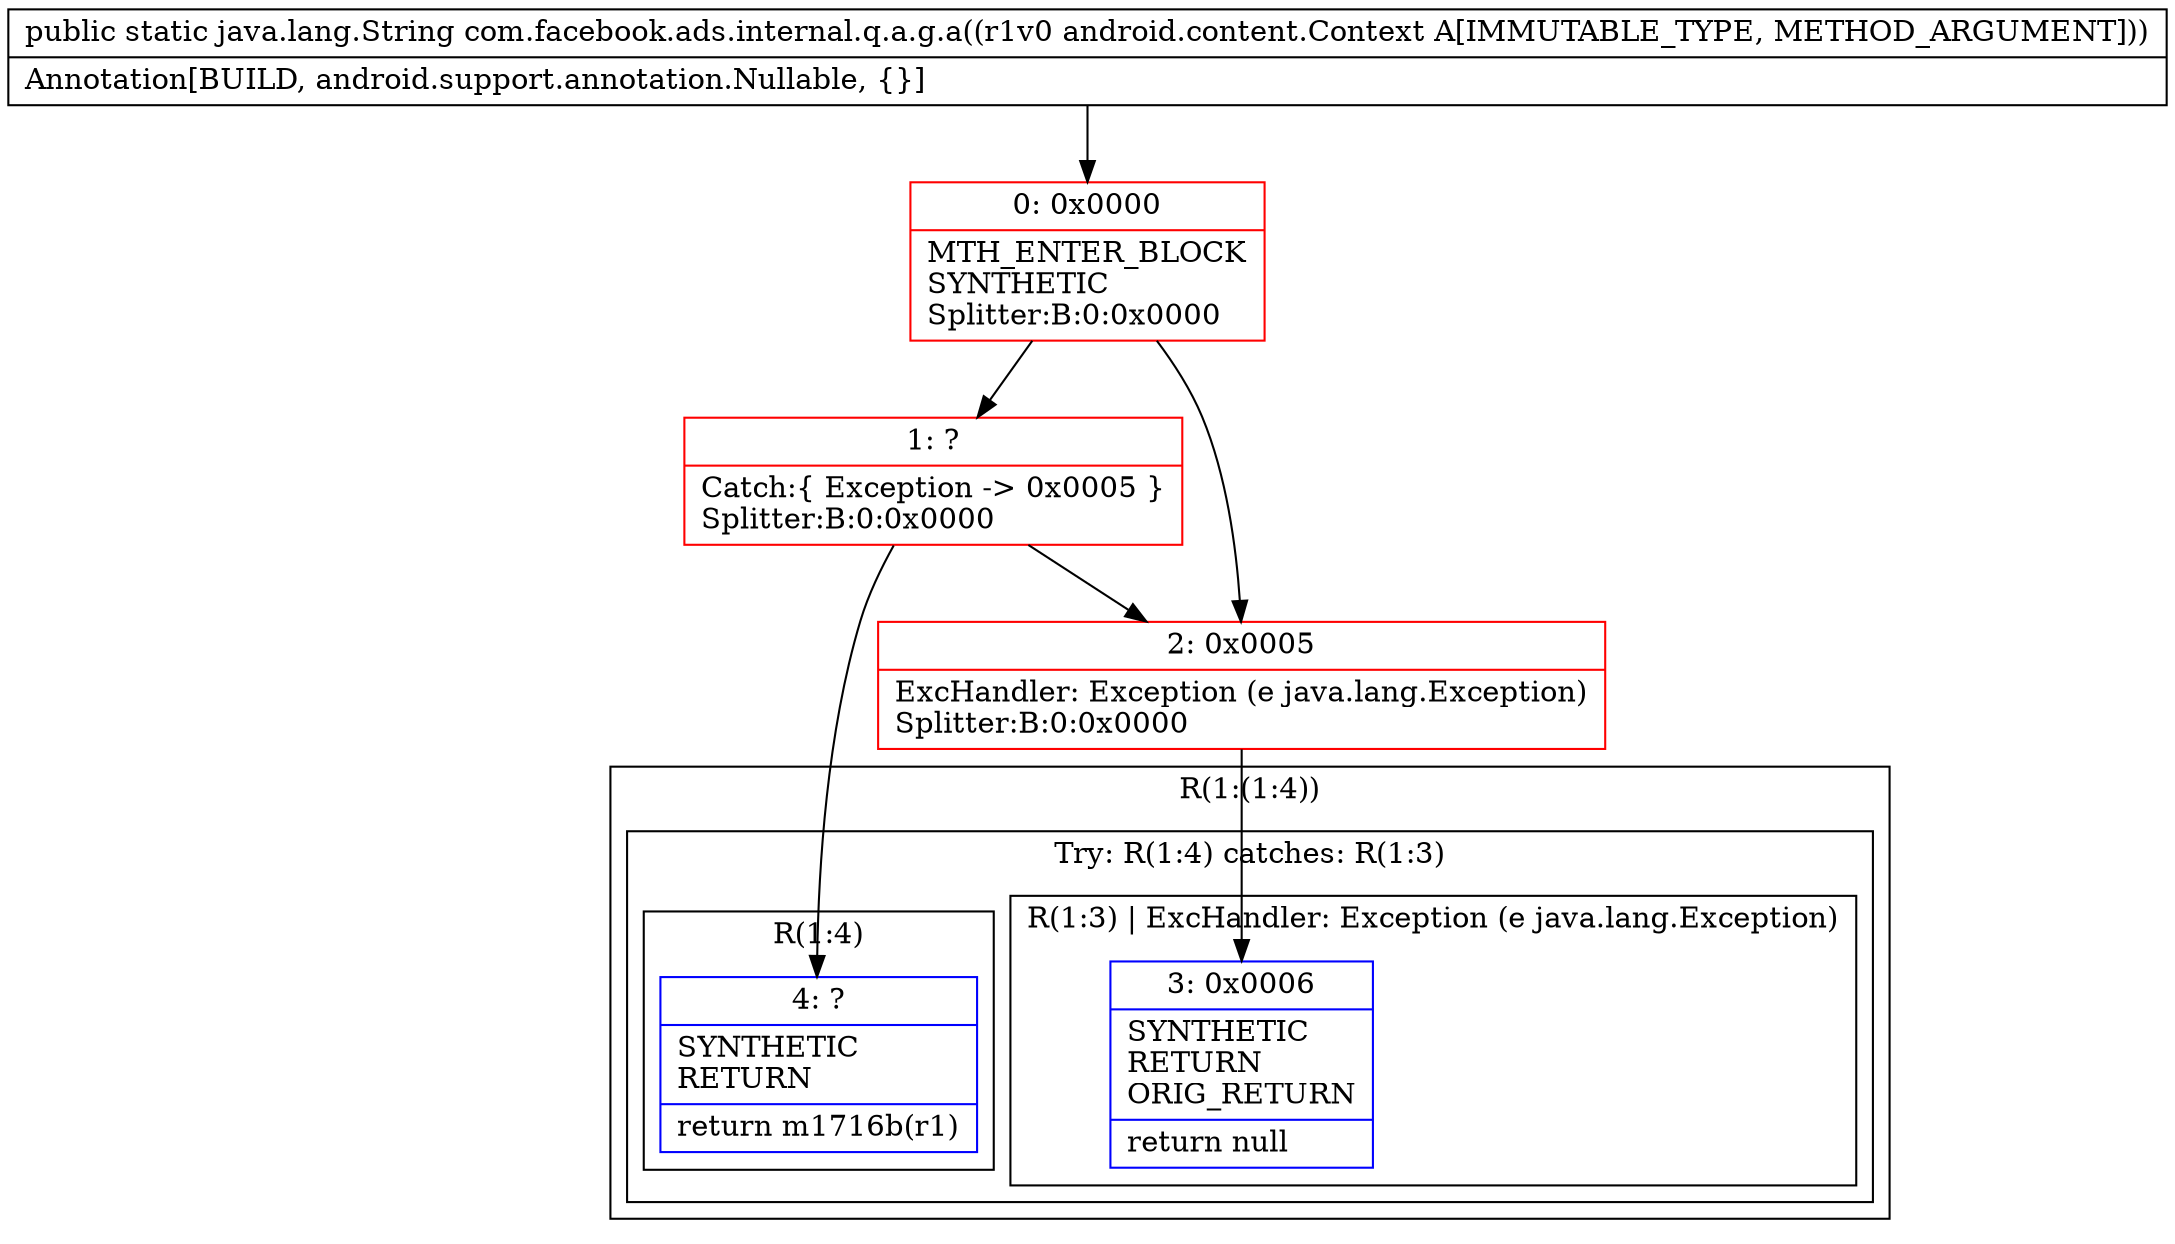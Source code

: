 digraph "CFG forcom.facebook.ads.internal.q.a.g.a(Landroid\/content\/Context;)Ljava\/lang\/String;" {
subgraph cluster_Region_1577468886 {
label = "R(1:(1:4))";
node [shape=record,color=blue];
subgraph cluster_TryCatchRegion_1185282824 {
label = "Try: R(1:4) catches: R(1:3)";
node [shape=record,color=blue];
subgraph cluster_Region_1919886698 {
label = "R(1:4)";
node [shape=record,color=blue];
Node_4 [shape=record,label="{4\:\ ?|SYNTHETIC\lRETURN\l|return m1716b(r1)\l}"];
}
subgraph cluster_Region_1983875065 {
label = "R(1:3) | ExcHandler: Exception (e java.lang.Exception)\l";
node [shape=record,color=blue];
Node_3 [shape=record,label="{3\:\ 0x0006|SYNTHETIC\lRETURN\lORIG_RETURN\l|return null\l}"];
}
}
}
subgraph cluster_Region_1983875065 {
label = "R(1:3) | ExcHandler: Exception (e java.lang.Exception)\l";
node [shape=record,color=blue];
Node_3 [shape=record,label="{3\:\ 0x0006|SYNTHETIC\lRETURN\lORIG_RETURN\l|return null\l}"];
}
Node_0 [shape=record,color=red,label="{0\:\ 0x0000|MTH_ENTER_BLOCK\lSYNTHETIC\lSplitter:B:0:0x0000\l}"];
Node_1 [shape=record,color=red,label="{1\:\ ?|Catch:\{ Exception \-\> 0x0005 \}\lSplitter:B:0:0x0000\l}"];
Node_2 [shape=record,color=red,label="{2\:\ 0x0005|ExcHandler: Exception (e java.lang.Exception)\lSplitter:B:0:0x0000\l}"];
MethodNode[shape=record,label="{public static java.lang.String com.facebook.ads.internal.q.a.g.a((r1v0 android.content.Context A[IMMUTABLE_TYPE, METHOD_ARGUMENT]))  | Annotation[BUILD, android.support.annotation.Nullable, \{\}]\l}"];
MethodNode -> Node_0;
Node_0 -> Node_1;
Node_0 -> Node_2;
Node_1 -> Node_2;
Node_1 -> Node_4;
Node_2 -> Node_3;
}

